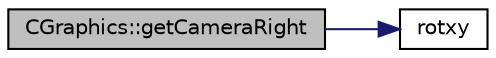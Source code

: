 digraph "CGraphics::getCameraRight"
{
 // INTERACTIVE_SVG=YES
  edge [fontname="Helvetica",fontsize="10",labelfontname="Helvetica",labelfontsize="10"];
  node [fontname="Helvetica",fontsize="10",shape=record];
  rankdir="LR";
  Node1 [label="CGraphics::getCameraRight",height=0.2,width=0.4,color="black", fillcolor="grey75", style="filled", fontcolor="black"];
  Node1 -> Node2 [color="midnightblue",fontsize="10",style="solid",fontname="Helvetica"];
  Node2 [label="rotxy",height=0.2,width=0.4,color="black", fillcolor="white", style="filled",URL="$d6/d99/graphics_8cpp.html#a181dcf31020c69dc3eca8ffc5a905c77"];
}
